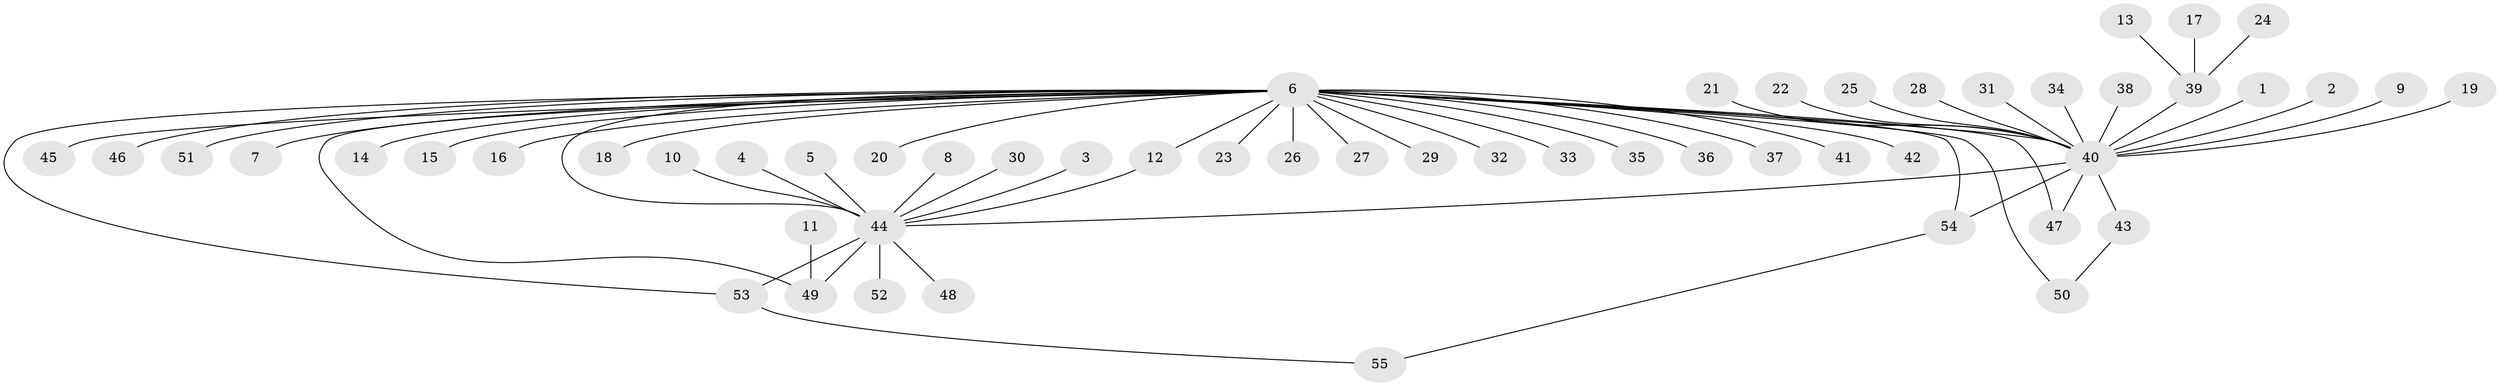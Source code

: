 // original degree distribution, {7: 0.01818181818181818, 25: 0.00909090909090909, 21: 0.00909090909090909, 2: 0.2909090909090909, 1: 0.5818181818181818, 17: 0.00909090909090909, 5: 0.03636363636363636, 3: 0.045454545454545456}
// Generated by graph-tools (version 1.1) at 2025/25/03/09/25 03:25:55]
// undirected, 55 vertices, 62 edges
graph export_dot {
graph [start="1"]
  node [color=gray90,style=filled];
  1;
  2;
  3;
  4;
  5;
  6;
  7;
  8;
  9;
  10;
  11;
  12;
  13;
  14;
  15;
  16;
  17;
  18;
  19;
  20;
  21;
  22;
  23;
  24;
  25;
  26;
  27;
  28;
  29;
  30;
  31;
  32;
  33;
  34;
  35;
  36;
  37;
  38;
  39;
  40;
  41;
  42;
  43;
  44;
  45;
  46;
  47;
  48;
  49;
  50;
  51;
  52;
  53;
  54;
  55;
  1 -- 40 [weight=1.0];
  2 -- 40 [weight=1.0];
  3 -- 44 [weight=1.0];
  4 -- 44 [weight=1.0];
  5 -- 44 [weight=1.0];
  6 -- 7 [weight=1.0];
  6 -- 12 [weight=1.0];
  6 -- 14 [weight=1.0];
  6 -- 15 [weight=1.0];
  6 -- 16 [weight=1.0];
  6 -- 18 [weight=1.0];
  6 -- 20 [weight=1.0];
  6 -- 23 [weight=1.0];
  6 -- 26 [weight=2.0];
  6 -- 27 [weight=1.0];
  6 -- 29 [weight=1.0];
  6 -- 32 [weight=1.0];
  6 -- 33 [weight=1.0];
  6 -- 35 [weight=1.0];
  6 -- 36 [weight=1.0];
  6 -- 37 [weight=1.0];
  6 -- 40 [weight=1.0];
  6 -- 41 [weight=1.0];
  6 -- 42 [weight=1.0];
  6 -- 44 [weight=1.0];
  6 -- 45 [weight=1.0];
  6 -- 46 [weight=1.0];
  6 -- 47 [weight=1.0];
  6 -- 49 [weight=1.0];
  6 -- 50 [weight=1.0];
  6 -- 51 [weight=1.0];
  6 -- 53 [weight=1.0];
  6 -- 54 [weight=1.0];
  8 -- 44 [weight=1.0];
  9 -- 40 [weight=1.0];
  10 -- 44 [weight=1.0];
  11 -- 49 [weight=1.0];
  12 -- 44 [weight=1.0];
  13 -- 39 [weight=1.0];
  17 -- 39 [weight=1.0];
  19 -- 40 [weight=1.0];
  21 -- 40 [weight=1.0];
  22 -- 40 [weight=1.0];
  24 -- 39 [weight=1.0];
  25 -- 40 [weight=1.0];
  28 -- 40 [weight=1.0];
  30 -- 44 [weight=1.0];
  31 -- 40 [weight=1.0];
  34 -- 40 [weight=1.0];
  38 -- 40 [weight=1.0];
  39 -- 40 [weight=1.0];
  40 -- 43 [weight=1.0];
  40 -- 44 [weight=1.0];
  40 -- 47 [weight=1.0];
  40 -- 54 [weight=1.0];
  43 -- 50 [weight=1.0];
  44 -- 48 [weight=1.0];
  44 -- 49 [weight=1.0];
  44 -- 52 [weight=1.0];
  44 -- 53 [weight=1.0];
  53 -- 55 [weight=1.0];
  54 -- 55 [weight=1.0];
}
